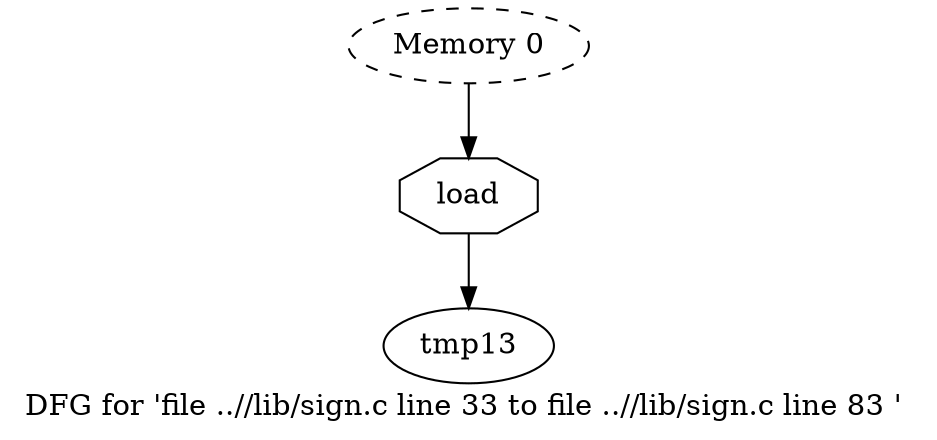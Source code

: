 digraph "DFG for 'file ..//lib/sign.c line 33 to file ..//lib/sign.c line 83 '  "{
label="DFG for 'file ..//lib/sign.c line 33 to file ..//lib/sign.c line 83 ' ";
node_86[shape=ellipse,style=solid,label="tmp13"]
node_85[shape=ellipse,style=dashed,label="Memory 0"]
node_87[shape=octagon,style=solid,label="load"]
"node_85"->"node_87"
"node_87"->"node_86"
}

